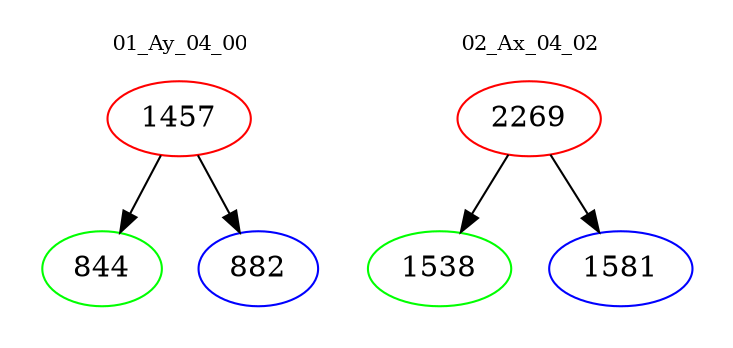 digraph{
subgraph cluster_0 {
color = white
label = "01_Ay_04_00";
fontsize=10;
T0_1457 [label="1457", color="red"]
T0_1457 -> T0_844 [color="black"]
T0_844 [label="844", color="green"]
T0_1457 -> T0_882 [color="black"]
T0_882 [label="882", color="blue"]
}
subgraph cluster_1 {
color = white
label = "02_Ax_04_02";
fontsize=10;
T1_2269 [label="2269", color="red"]
T1_2269 -> T1_1538 [color="black"]
T1_1538 [label="1538", color="green"]
T1_2269 -> T1_1581 [color="black"]
T1_1581 [label="1581", color="blue"]
}
}
